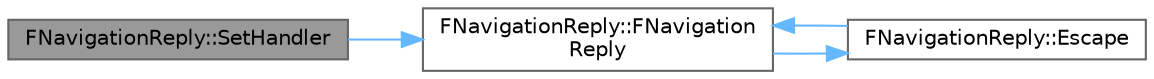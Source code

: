 digraph "FNavigationReply::SetHandler"
{
 // INTERACTIVE_SVG=YES
 // LATEX_PDF_SIZE
  bgcolor="transparent";
  edge [fontname=Helvetica,fontsize=10,labelfontname=Helvetica,labelfontsize=10];
  node [fontname=Helvetica,fontsize=10,shape=box,height=0.2,width=0.4];
  rankdir="LR";
  Node1 [id="Node000001",label="FNavigationReply::SetHandler",height=0.2,width=0.4,color="gray40", fillcolor="grey60", style="filled", fontcolor="black",tooltip="Set the widget that handled the event; undefined if never handled."];
  Node1 -> Node2 [id="edge1_Node000001_Node000002",color="steelblue1",style="solid",tooltip=" "];
  Node2 [id="Node000002",label="FNavigationReply::FNavigation\lReply",height=0.2,width=0.4,color="grey40", fillcolor="white", style="filled",URL="$d0/d71/classFNavigationReply.html#a8f6b23b852aef0a05d4c653197f07342",tooltip="Hidden default constructor."];
  Node2 -> Node3 [id="edge2_Node000002_Node000003",color="steelblue1",style="solid",tooltip=" "];
  Node3 [id="Node000003",label="FNavigationReply::Escape",height=0.2,width=0.4,color="grey40", fillcolor="white", style="filled",URL="$d0/d71/classFNavigationReply.html#a5e30c9f736cb8f17db452753f103e461",tooltip="An event should return a FNavigationReply::Escape() to let the system know that a navigation can esca..."];
  Node3 -> Node2 [id="edge3_Node000003_Node000002",color="steelblue1",style="solid",tooltip=" "];
}
